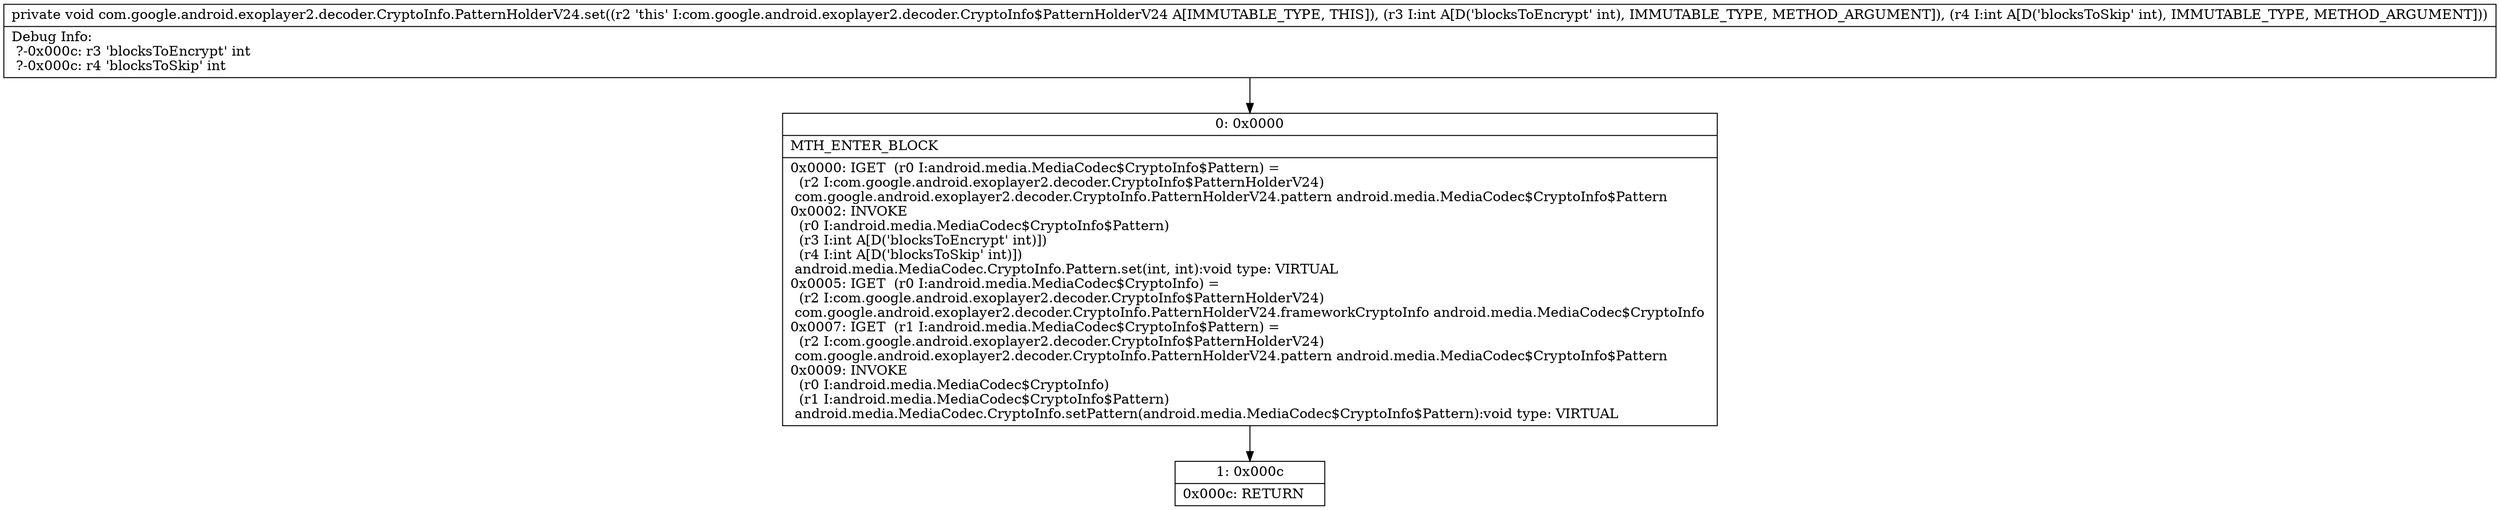 digraph "CFG forcom.google.android.exoplayer2.decoder.CryptoInfo.PatternHolderV24.set(II)V" {
Node_0 [shape=record,label="{0\:\ 0x0000|MTH_ENTER_BLOCK\l|0x0000: IGET  (r0 I:android.media.MediaCodec$CryptoInfo$Pattern) = \l  (r2 I:com.google.android.exoplayer2.decoder.CryptoInfo$PatternHolderV24)\l com.google.android.exoplayer2.decoder.CryptoInfo.PatternHolderV24.pattern android.media.MediaCodec$CryptoInfo$Pattern \l0x0002: INVOKE  \l  (r0 I:android.media.MediaCodec$CryptoInfo$Pattern)\l  (r3 I:int A[D('blocksToEncrypt' int)])\l  (r4 I:int A[D('blocksToSkip' int)])\l android.media.MediaCodec.CryptoInfo.Pattern.set(int, int):void type: VIRTUAL \l0x0005: IGET  (r0 I:android.media.MediaCodec$CryptoInfo) = \l  (r2 I:com.google.android.exoplayer2.decoder.CryptoInfo$PatternHolderV24)\l com.google.android.exoplayer2.decoder.CryptoInfo.PatternHolderV24.frameworkCryptoInfo android.media.MediaCodec$CryptoInfo \l0x0007: IGET  (r1 I:android.media.MediaCodec$CryptoInfo$Pattern) = \l  (r2 I:com.google.android.exoplayer2.decoder.CryptoInfo$PatternHolderV24)\l com.google.android.exoplayer2.decoder.CryptoInfo.PatternHolderV24.pattern android.media.MediaCodec$CryptoInfo$Pattern \l0x0009: INVOKE  \l  (r0 I:android.media.MediaCodec$CryptoInfo)\l  (r1 I:android.media.MediaCodec$CryptoInfo$Pattern)\l android.media.MediaCodec.CryptoInfo.setPattern(android.media.MediaCodec$CryptoInfo$Pattern):void type: VIRTUAL \l}"];
Node_1 [shape=record,label="{1\:\ 0x000c|0x000c: RETURN   \l}"];
MethodNode[shape=record,label="{private void com.google.android.exoplayer2.decoder.CryptoInfo.PatternHolderV24.set((r2 'this' I:com.google.android.exoplayer2.decoder.CryptoInfo$PatternHolderV24 A[IMMUTABLE_TYPE, THIS]), (r3 I:int A[D('blocksToEncrypt' int), IMMUTABLE_TYPE, METHOD_ARGUMENT]), (r4 I:int A[D('blocksToSkip' int), IMMUTABLE_TYPE, METHOD_ARGUMENT]))  | Debug Info:\l  ?\-0x000c: r3 'blocksToEncrypt' int\l  ?\-0x000c: r4 'blocksToSkip' int\l}"];
MethodNode -> Node_0;
Node_0 -> Node_1;
}

